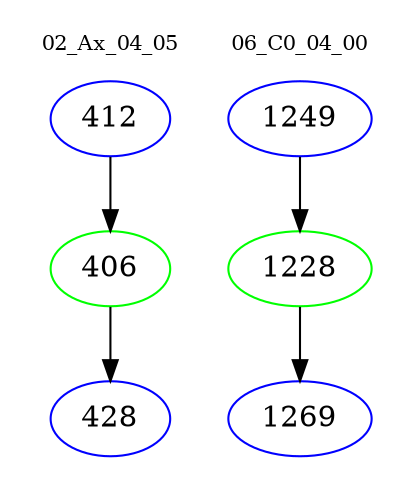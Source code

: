 digraph{
subgraph cluster_0 {
color = white
label = "02_Ax_04_05";
fontsize=10;
T0_412 [label="412", color="blue"]
T0_412 -> T0_406 [color="black"]
T0_406 [label="406", color="green"]
T0_406 -> T0_428 [color="black"]
T0_428 [label="428", color="blue"]
}
subgraph cluster_1 {
color = white
label = "06_C0_04_00";
fontsize=10;
T1_1249 [label="1249", color="blue"]
T1_1249 -> T1_1228 [color="black"]
T1_1228 [label="1228", color="green"]
T1_1228 -> T1_1269 [color="black"]
T1_1269 [label="1269", color="blue"]
}
}
